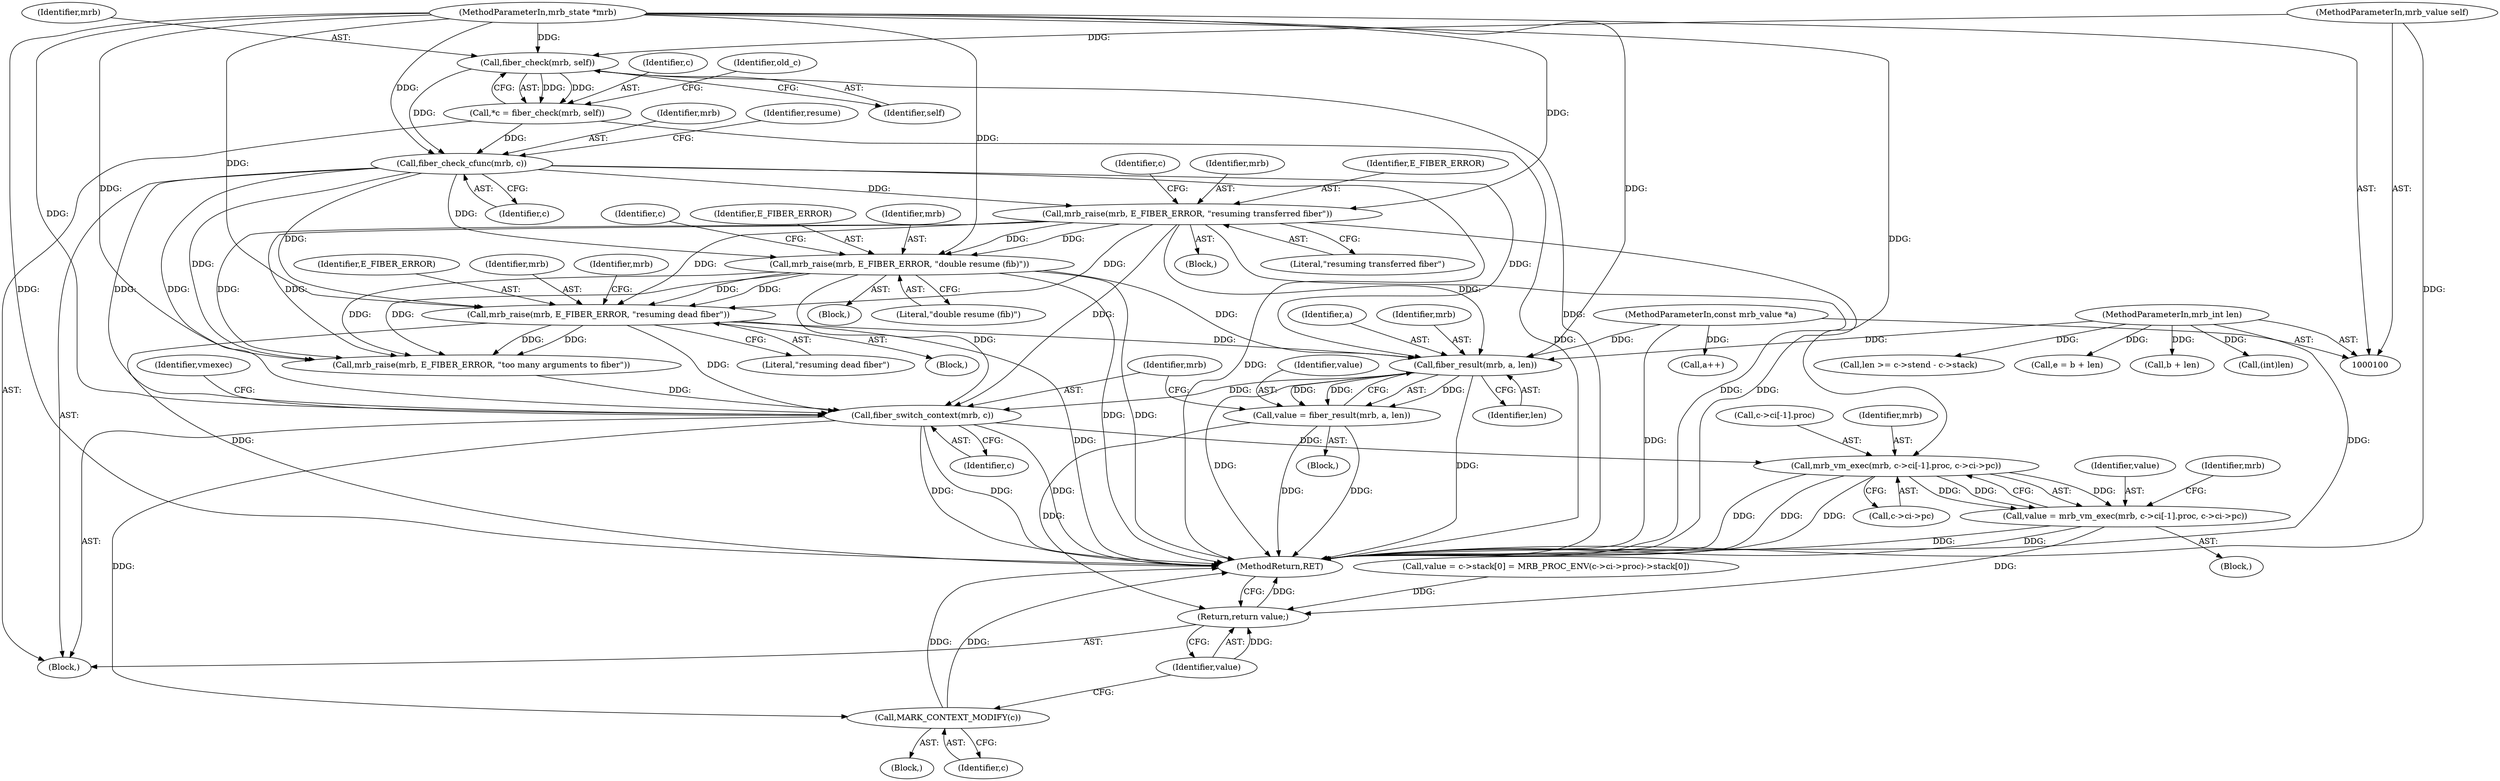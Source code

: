 digraph "1_mruby_778500563a9f7ceba996937dc886bd8cde29b42b@pointer" {
"1000273" [label="(Call,fiber_result(mrb, a, len))"];
"1000150" [label="(Call,mrb_raise(mrb, E_FIBER_ERROR, \"double resume (fib)\"))"];
"1000133" [label="(Call,mrb_raise(mrb, E_FIBER_ERROR, \"resuming transferred fiber\"))"];
"1000121" [label="(Call,fiber_check_cfunc(mrb, c))"];
"1000111" [label="(Call,fiber_check(mrb, self))"];
"1000101" [label="(MethodParameterIn,mrb_state *mrb)"];
"1000102" [label="(MethodParameterIn,mrb_value self)"];
"1000109" [label="(Call,*c = fiber_check(mrb, self))"];
"1000161" [label="(Call,mrb_raise(mrb, E_FIBER_ERROR, \"resuming dead fiber\"))"];
"1000104" [label="(MethodParameterIn,const mrb_value *a)"];
"1000103" [label="(MethodParameterIn,mrb_int len)"];
"1000271" [label="(Call,value = fiber_result(mrb, a, len))"];
"1000314" [label="(Return,return value;)"];
"1000277" [label="(Call,fiber_switch_context(mrb, c))"];
"1000290" [label="(Call,mrb_vm_exec(mrb, c->ci[-1].proc, c->ci->pc))"];
"1000288" [label="(Call,value = mrb_vm_exec(mrb, c->ci[-1].proc, c->ci->pc))"];
"1000312" [label="(Call,MARK_CONTEXT_MODIFY(c))"];
"1000204" [label="(Call,len >= c->stend - c->stack)"];
"1000225" [label="(Call,e = b + len)"];
"1000161" [label="(Call,mrb_raise(mrb, E_FIBER_ERROR, \"resuming dead fiber\"))"];
"1000164" [label="(Literal,\"resuming dead fiber\")"];
"1000227" [label="(Call,b + len)"];
"1000311" [label="(Block,)"];
"1000160" [label="(Block,)"];
"1000275" [label="(Identifier,a)"];
"1000104" [label="(MethodParameterIn,const mrb_value *a)"];
"1000149" [label="(Block,)"];
"1000273" [label="(Call,fiber_result(mrb, a, len))"];
"1000153" [label="(Literal,\"double resume (fib)\")"];
"1000141" [label="(Identifier,c)"];
"1000270" [label="(Block,)"];
"1000163" [label="(Identifier,E_FIBER_ERROR)"];
"1000251" [label="(Call,value = c->stack[0] = MRB_PROC_ENV(c->ci->proc)->stack[0])"];
"1000315" [label="(Identifier,value)"];
"1000291" [label="(Identifier,mrb)"];
"1000289" [label="(Identifier,value)"];
"1000314" [label="(Return,return value;)"];
"1000157" [label="(Identifier,c)"];
"1000316" [label="(MethodReturn,RET)"];
"1000123" [label="(Identifier,c)"];
"1000122" [label="(Identifier,mrb)"];
"1000272" [label="(Identifier,value)"];
"1000271" [label="(Call,value = fiber_result(mrb, a, len))"];
"1000150" [label="(Call,mrb_raise(mrb, E_FIBER_ERROR, \"double resume (fib)\"))"];
"1000136" [label="(Literal,\"resuming transferred fiber\")"];
"1000112" [label="(Identifier,mrb)"];
"1000279" [label="(Identifier,c)"];
"1000300" [label="(Call,c->ci->pc)"];
"1000152" [label="(Identifier,E_FIBER_ERROR)"];
"1000214" [label="(Call,mrb_raise(mrb, E_FIBER_ERROR, \"too many arguments to fiber\"))"];
"1000248" [label="(Call,(int)len)"];
"1000312" [label="(Call,MARK_CONTEXT_MODIFY(c))"];
"1000151" [label="(Identifier,mrb)"];
"1000240" [label="(Call,a++)"];
"1000277" [label="(Call,fiber_switch_context(mrb, c))"];
"1000281" [label="(Identifier,vmexec)"];
"1000292" [label="(Call,c->ci[-1].proc)"];
"1000103" [label="(MethodParameterIn,mrb_int len)"];
"1000109" [label="(Call,*c = fiber_check(mrb, self))"];
"1000126" [label="(Identifier,resume)"];
"1000110" [label="(Identifier,c)"];
"1000162" [label="(Identifier,mrb)"];
"1000113" [label="(Identifier,self)"];
"1000288" [label="(Call,value = mrb_vm_exec(mrb, c->ci[-1].proc, c->ci->pc))"];
"1000134" [label="(Identifier,mrb)"];
"1000276" [label="(Identifier,len)"];
"1000278" [label="(Identifier,mrb)"];
"1000121" [label="(Call,fiber_check_cfunc(mrb, c))"];
"1000307" [label="(Identifier,mrb)"];
"1000132" [label="(Block,)"];
"1000282" [label="(Block,)"];
"1000116" [label="(Identifier,old_c)"];
"1000313" [label="(Identifier,c)"];
"1000133" [label="(Call,mrb_raise(mrb, E_FIBER_ERROR, \"resuming transferred fiber\"))"];
"1000102" [label="(MethodParameterIn,mrb_value self)"];
"1000290" [label="(Call,mrb_vm_exec(mrb, c->ci[-1].proc, c->ci->pc))"];
"1000101" [label="(MethodParameterIn,mrb_state *mrb)"];
"1000168" [label="(Identifier,mrb)"];
"1000111" [label="(Call,fiber_check(mrb, self))"];
"1000274" [label="(Identifier,mrb)"];
"1000107" [label="(Block,)"];
"1000135" [label="(Identifier,E_FIBER_ERROR)"];
"1000273" -> "1000271"  [label="AST: "];
"1000273" -> "1000276"  [label="CFG: "];
"1000274" -> "1000273"  [label="AST: "];
"1000275" -> "1000273"  [label="AST: "];
"1000276" -> "1000273"  [label="AST: "];
"1000271" -> "1000273"  [label="CFG: "];
"1000273" -> "1000316"  [label="DDG: "];
"1000273" -> "1000316"  [label="DDG: "];
"1000273" -> "1000271"  [label="DDG: "];
"1000273" -> "1000271"  [label="DDG: "];
"1000273" -> "1000271"  [label="DDG: "];
"1000150" -> "1000273"  [label="DDG: "];
"1000133" -> "1000273"  [label="DDG: "];
"1000121" -> "1000273"  [label="DDG: "];
"1000161" -> "1000273"  [label="DDG: "];
"1000101" -> "1000273"  [label="DDG: "];
"1000104" -> "1000273"  [label="DDG: "];
"1000103" -> "1000273"  [label="DDG: "];
"1000273" -> "1000277"  [label="DDG: "];
"1000150" -> "1000149"  [label="AST: "];
"1000150" -> "1000153"  [label="CFG: "];
"1000151" -> "1000150"  [label="AST: "];
"1000152" -> "1000150"  [label="AST: "];
"1000153" -> "1000150"  [label="AST: "];
"1000157" -> "1000150"  [label="CFG: "];
"1000150" -> "1000316"  [label="DDG: "];
"1000150" -> "1000316"  [label="DDG: "];
"1000133" -> "1000150"  [label="DDG: "];
"1000133" -> "1000150"  [label="DDG: "];
"1000121" -> "1000150"  [label="DDG: "];
"1000101" -> "1000150"  [label="DDG: "];
"1000150" -> "1000161"  [label="DDG: "];
"1000150" -> "1000161"  [label="DDG: "];
"1000150" -> "1000214"  [label="DDG: "];
"1000150" -> "1000214"  [label="DDG: "];
"1000150" -> "1000277"  [label="DDG: "];
"1000133" -> "1000132"  [label="AST: "];
"1000133" -> "1000136"  [label="CFG: "];
"1000134" -> "1000133"  [label="AST: "];
"1000135" -> "1000133"  [label="AST: "];
"1000136" -> "1000133"  [label="AST: "];
"1000141" -> "1000133"  [label="CFG: "];
"1000133" -> "1000316"  [label="DDG: "];
"1000133" -> "1000316"  [label="DDG: "];
"1000121" -> "1000133"  [label="DDG: "];
"1000101" -> "1000133"  [label="DDG: "];
"1000133" -> "1000161"  [label="DDG: "];
"1000133" -> "1000161"  [label="DDG: "];
"1000133" -> "1000214"  [label="DDG: "];
"1000133" -> "1000214"  [label="DDG: "];
"1000133" -> "1000277"  [label="DDG: "];
"1000121" -> "1000107"  [label="AST: "];
"1000121" -> "1000123"  [label="CFG: "];
"1000122" -> "1000121"  [label="AST: "];
"1000123" -> "1000121"  [label="AST: "];
"1000126" -> "1000121"  [label="CFG: "];
"1000121" -> "1000316"  [label="DDG: "];
"1000111" -> "1000121"  [label="DDG: "];
"1000101" -> "1000121"  [label="DDG: "];
"1000109" -> "1000121"  [label="DDG: "];
"1000121" -> "1000161"  [label="DDG: "];
"1000121" -> "1000214"  [label="DDG: "];
"1000121" -> "1000277"  [label="DDG: "];
"1000121" -> "1000277"  [label="DDG: "];
"1000111" -> "1000109"  [label="AST: "];
"1000111" -> "1000113"  [label="CFG: "];
"1000112" -> "1000111"  [label="AST: "];
"1000113" -> "1000111"  [label="AST: "];
"1000109" -> "1000111"  [label="CFG: "];
"1000111" -> "1000316"  [label="DDG: "];
"1000111" -> "1000109"  [label="DDG: "];
"1000111" -> "1000109"  [label="DDG: "];
"1000101" -> "1000111"  [label="DDG: "];
"1000102" -> "1000111"  [label="DDG: "];
"1000101" -> "1000100"  [label="AST: "];
"1000101" -> "1000316"  [label="DDG: "];
"1000101" -> "1000161"  [label="DDG: "];
"1000101" -> "1000214"  [label="DDG: "];
"1000101" -> "1000277"  [label="DDG: "];
"1000101" -> "1000290"  [label="DDG: "];
"1000102" -> "1000100"  [label="AST: "];
"1000102" -> "1000316"  [label="DDG: "];
"1000109" -> "1000107"  [label="AST: "];
"1000110" -> "1000109"  [label="AST: "];
"1000116" -> "1000109"  [label="CFG: "];
"1000109" -> "1000316"  [label="DDG: "];
"1000161" -> "1000160"  [label="AST: "];
"1000161" -> "1000164"  [label="CFG: "];
"1000162" -> "1000161"  [label="AST: "];
"1000163" -> "1000161"  [label="AST: "];
"1000164" -> "1000161"  [label="AST: "];
"1000168" -> "1000161"  [label="CFG: "];
"1000161" -> "1000316"  [label="DDG: "];
"1000161" -> "1000316"  [label="DDG: "];
"1000161" -> "1000214"  [label="DDG: "];
"1000161" -> "1000214"  [label="DDG: "];
"1000161" -> "1000277"  [label="DDG: "];
"1000104" -> "1000100"  [label="AST: "];
"1000104" -> "1000316"  [label="DDG: "];
"1000104" -> "1000240"  [label="DDG: "];
"1000103" -> "1000100"  [label="AST: "];
"1000103" -> "1000316"  [label="DDG: "];
"1000103" -> "1000204"  [label="DDG: "];
"1000103" -> "1000225"  [label="DDG: "];
"1000103" -> "1000227"  [label="DDG: "];
"1000103" -> "1000248"  [label="DDG: "];
"1000271" -> "1000270"  [label="AST: "];
"1000272" -> "1000271"  [label="AST: "];
"1000278" -> "1000271"  [label="CFG: "];
"1000271" -> "1000316"  [label="DDG: "];
"1000271" -> "1000316"  [label="DDG: "];
"1000271" -> "1000314"  [label="DDG: "];
"1000314" -> "1000107"  [label="AST: "];
"1000314" -> "1000315"  [label="CFG: "];
"1000315" -> "1000314"  [label="AST: "];
"1000316" -> "1000314"  [label="CFG: "];
"1000314" -> "1000316"  [label="DDG: "];
"1000315" -> "1000314"  [label="DDG: "];
"1000251" -> "1000314"  [label="DDG: "];
"1000288" -> "1000314"  [label="DDG: "];
"1000277" -> "1000107"  [label="AST: "];
"1000277" -> "1000279"  [label="CFG: "];
"1000278" -> "1000277"  [label="AST: "];
"1000279" -> "1000277"  [label="AST: "];
"1000281" -> "1000277"  [label="CFG: "];
"1000277" -> "1000316"  [label="DDG: "];
"1000277" -> "1000316"  [label="DDG: "];
"1000277" -> "1000316"  [label="DDG: "];
"1000214" -> "1000277"  [label="DDG: "];
"1000277" -> "1000290"  [label="DDG: "];
"1000277" -> "1000312"  [label="DDG: "];
"1000290" -> "1000288"  [label="AST: "];
"1000290" -> "1000300"  [label="CFG: "];
"1000291" -> "1000290"  [label="AST: "];
"1000292" -> "1000290"  [label="AST: "];
"1000300" -> "1000290"  [label="AST: "];
"1000288" -> "1000290"  [label="CFG: "];
"1000290" -> "1000316"  [label="DDG: "];
"1000290" -> "1000316"  [label="DDG: "];
"1000290" -> "1000316"  [label="DDG: "];
"1000290" -> "1000288"  [label="DDG: "];
"1000290" -> "1000288"  [label="DDG: "];
"1000290" -> "1000288"  [label="DDG: "];
"1000288" -> "1000282"  [label="AST: "];
"1000289" -> "1000288"  [label="AST: "];
"1000307" -> "1000288"  [label="CFG: "];
"1000288" -> "1000316"  [label="DDG: "];
"1000288" -> "1000316"  [label="DDG: "];
"1000312" -> "1000311"  [label="AST: "];
"1000312" -> "1000313"  [label="CFG: "];
"1000313" -> "1000312"  [label="AST: "];
"1000315" -> "1000312"  [label="CFG: "];
"1000312" -> "1000316"  [label="DDG: "];
"1000312" -> "1000316"  [label="DDG: "];
}
